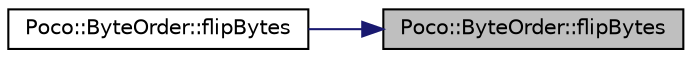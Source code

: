 digraph "Poco::ByteOrder::flipBytes"
{
 // LATEX_PDF_SIZE
  edge [fontname="Helvetica",fontsize="10",labelfontname="Helvetica",labelfontsize="10"];
  node [fontname="Helvetica",fontsize="10",shape=record];
  rankdir="RL";
  Node1 [label="Poco::ByteOrder::flipBytes",height=0.2,width=0.4,color="black", fillcolor="grey75", style="filled", fontcolor="black",tooltip=" "];
  Node1 -> Node2 [dir="back",color="midnightblue",fontsize="10",style="solid"];
  Node2 [label="Poco::ByteOrder::flipBytes",height=0.2,width=0.4,color="black", fillcolor="white", style="filled",URL="$classPoco_1_1ByteOrder.html#ab188a0cef6a5d1b9249e39aece699449",tooltip=" "];
}

